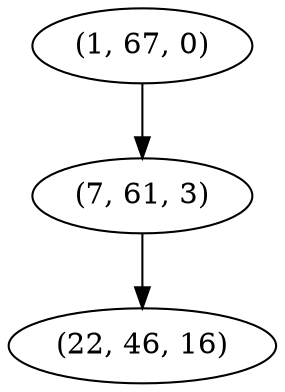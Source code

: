 digraph tree {
    "(1, 67, 0)";
    "(7, 61, 3)";
    "(22, 46, 16)";
    "(1, 67, 0)" -> "(7, 61, 3)";
    "(7, 61, 3)" -> "(22, 46, 16)";
}
